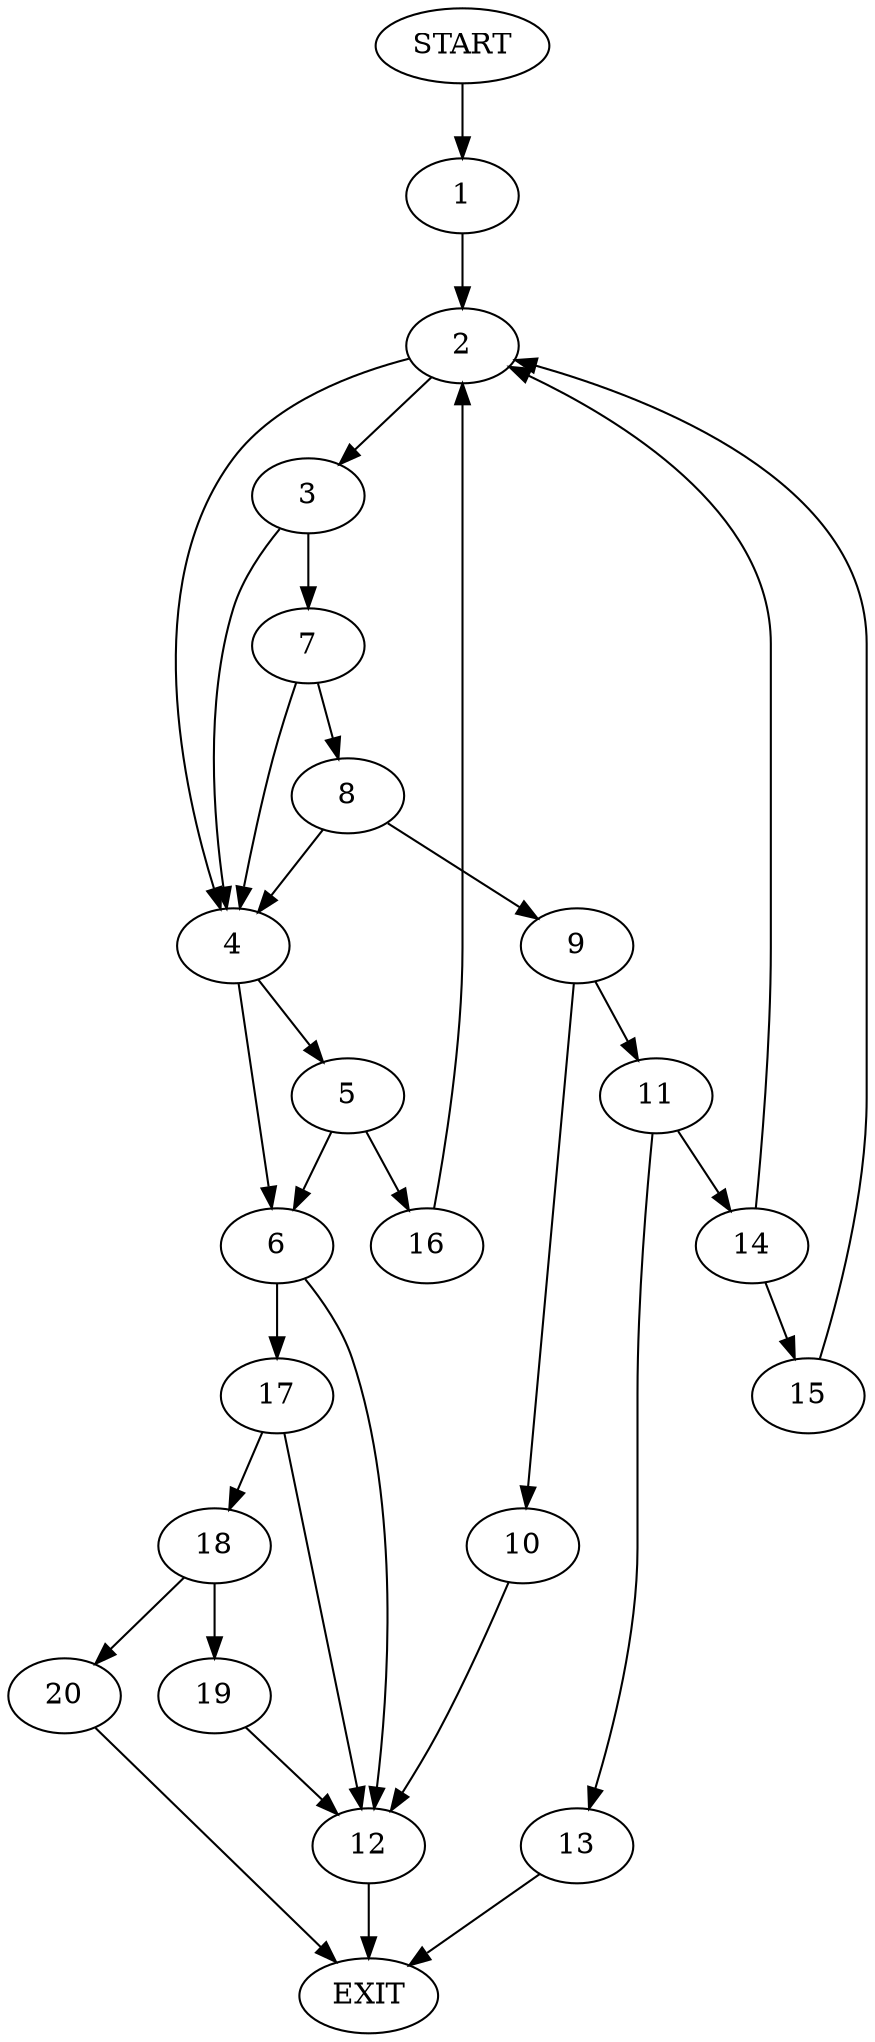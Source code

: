 digraph {
0 [label="START"]
21 [label="EXIT"]
0 -> 1
1 -> 2
2 -> 3
2 -> 4
4 -> 5
4 -> 6
3 -> 7
3 -> 4
7 -> 8
7 -> 4
8 -> 9
8 -> 4
9 -> 10
9 -> 11
10 -> 12
11 -> 13
11 -> 14
12 -> 21
13 -> 21
14 -> 15
14 -> 2
15 -> 2
5 -> 16
5 -> 6
6 -> 17
6 -> 12
16 -> 2
17 -> 18
17 -> 12
18 -> 19
18 -> 20
20 -> 21
19 -> 12
}
